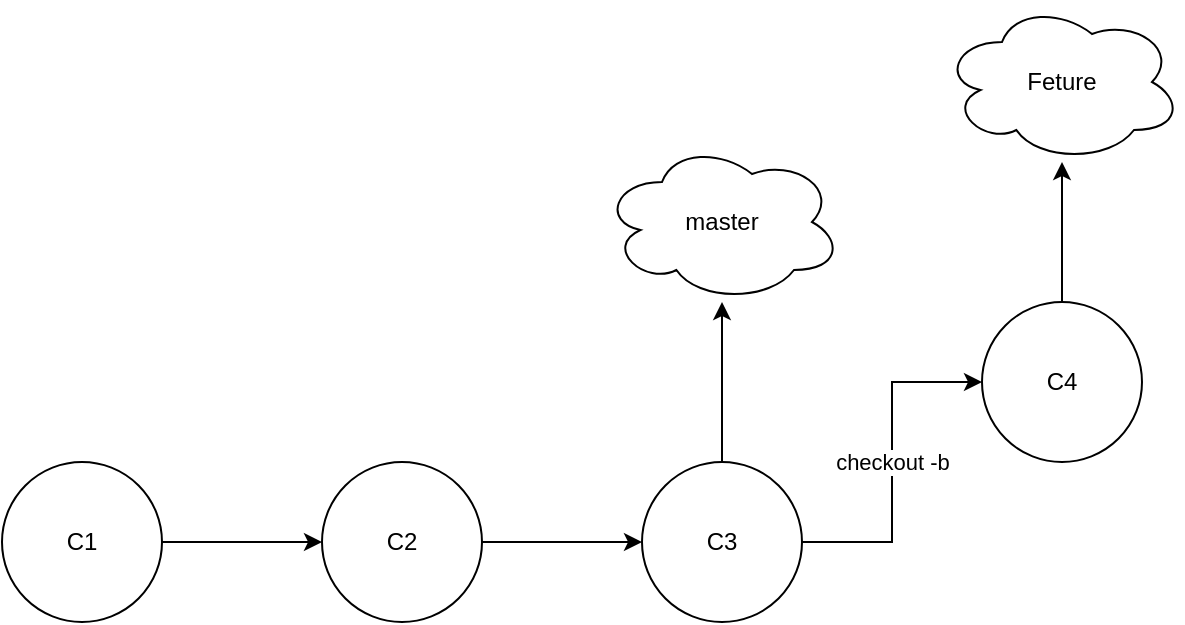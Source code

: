 <mxfile>
    <diagram id="cHeYTZE0ACY2p0IV-vYO" name="Page-1">
        <mxGraphModel dx="1087" dy="662" grid="1" gridSize="10" guides="1" tooltips="1" connect="1" arrows="1" fold="1" page="1" pageScale="1" pageWidth="850" pageHeight="1100" math="0" shadow="0">
            <root>
                <mxCell id="0"/>
                <mxCell id="1" parent="0"/>
                <mxCell id="7" value="" style="edgeStyle=orthogonalEdgeStyle;rounded=0;orthogonalLoop=1;jettySize=auto;html=1;" edge="1" parent="1" source="5" target="6">
                    <mxGeometry relative="1" as="geometry"/>
                </mxCell>
                <mxCell id="5" value="C1" style="ellipse;whiteSpace=wrap;html=1;aspect=fixed;" vertex="1" parent="1">
                    <mxGeometry x="40" y="330" width="80" height="80" as="geometry"/>
                </mxCell>
                <mxCell id="9" value="" style="edgeStyle=orthogonalEdgeStyle;rounded=0;orthogonalLoop=1;jettySize=auto;html=1;" edge="1" parent="1" source="6" target="8">
                    <mxGeometry relative="1" as="geometry"/>
                </mxCell>
                <mxCell id="6" value="C2" style="ellipse;whiteSpace=wrap;html=1;aspect=fixed;" vertex="1" parent="1">
                    <mxGeometry x="200" y="330" width="80" height="80" as="geometry"/>
                </mxCell>
                <mxCell id="11" value="" style="edgeStyle=orthogonalEdgeStyle;rounded=0;orthogonalLoop=1;jettySize=auto;html=1;" edge="1" parent="1" source="8" target="10">
                    <mxGeometry relative="1" as="geometry"/>
                </mxCell>
                <mxCell id="13" value="checkout -b" style="edgeStyle=orthogonalEdgeStyle;rounded=0;orthogonalLoop=1;jettySize=auto;html=1;" edge="1" parent="1" source="8" target="12">
                    <mxGeometry relative="1" as="geometry"/>
                </mxCell>
                <mxCell id="8" value="C3" style="ellipse;whiteSpace=wrap;html=1;aspect=fixed;" vertex="1" parent="1">
                    <mxGeometry x="360" y="330" width="80" height="80" as="geometry"/>
                </mxCell>
                <mxCell id="10" value="master" style="ellipse;shape=cloud;whiteSpace=wrap;html=1;" vertex="1" parent="1">
                    <mxGeometry x="340" y="170" width="120" height="80" as="geometry"/>
                </mxCell>
                <mxCell id="19" style="edgeStyle=orthogonalEdgeStyle;rounded=0;orthogonalLoop=1;jettySize=auto;html=1;" edge="1" parent="1" source="12" target="14">
                    <mxGeometry relative="1" as="geometry"/>
                </mxCell>
                <mxCell id="12" value="C4" style="ellipse;whiteSpace=wrap;html=1;aspect=fixed;" vertex="1" parent="1">
                    <mxGeometry x="530" y="250" width="80" height="80" as="geometry"/>
                </mxCell>
                <mxCell id="14" value="Feture" style="ellipse;shape=cloud;whiteSpace=wrap;html=1;" vertex="1" parent="1">
                    <mxGeometry x="510" y="100" width="120" height="80" as="geometry"/>
                </mxCell>
            </root>
        </mxGraphModel>
    </diagram>
</mxfile>
